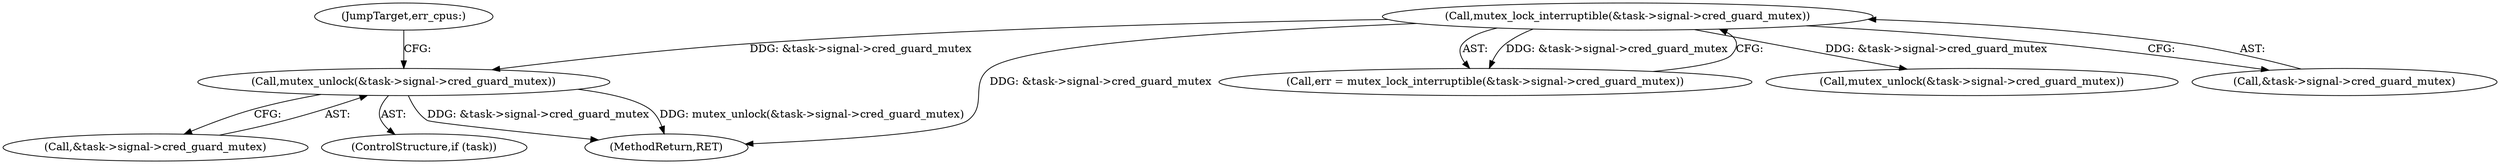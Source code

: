 digraph "0_linux_321027c1fe77f892f4ea07846aeae08cefbbb290@API" {
"1000821" [label="(Call,mutex_unlock(&task->signal->cred_guard_mutex))"];
"1000360" [label="(Call,mutex_lock_interruptible(&task->signal->cred_guard_mutex))"];
"1000828" [label="(JumpTarget,err_cpus:)"];
"1000821" [label="(Call,mutex_unlock(&task->signal->cred_guard_mutex))"];
"1000358" [label="(Call,err = mutex_lock_interruptible(&task->signal->cred_guard_mutex))"];
"1000822" [label="(Call,&task->signal->cred_guard_mutex)"];
"1000756" [label="(Call,mutex_unlock(&task->signal->cred_guard_mutex))"];
"1000819" [label="(ControlStructure,if (task))"];
"1000360" [label="(Call,mutex_lock_interruptible(&task->signal->cred_guard_mutex))"];
"1000361" [label="(Call,&task->signal->cred_guard_mutex)"];
"1000843" [label="(MethodReturn,RET)"];
"1000821" -> "1000819"  [label="AST: "];
"1000821" -> "1000822"  [label="CFG: "];
"1000822" -> "1000821"  [label="AST: "];
"1000828" -> "1000821"  [label="CFG: "];
"1000821" -> "1000843"  [label="DDG: &task->signal->cred_guard_mutex"];
"1000821" -> "1000843"  [label="DDG: mutex_unlock(&task->signal->cred_guard_mutex)"];
"1000360" -> "1000821"  [label="DDG: &task->signal->cred_guard_mutex"];
"1000360" -> "1000358"  [label="AST: "];
"1000360" -> "1000361"  [label="CFG: "];
"1000361" -> "1000360"  [label="AST: "];
"1000358" -> "1000360"  [label="CFG: "];
"1000360" -> "1000843"  [label="DDG: &task->signal->cred_guard_mutex"];
"1000360" -> "1000358"  [label="DDG: &task->signal->cred_guard_mutex"];
"1000360" -> "1000756"  [label="DDG: &task->signal->cred_guard_mutex"];
}
